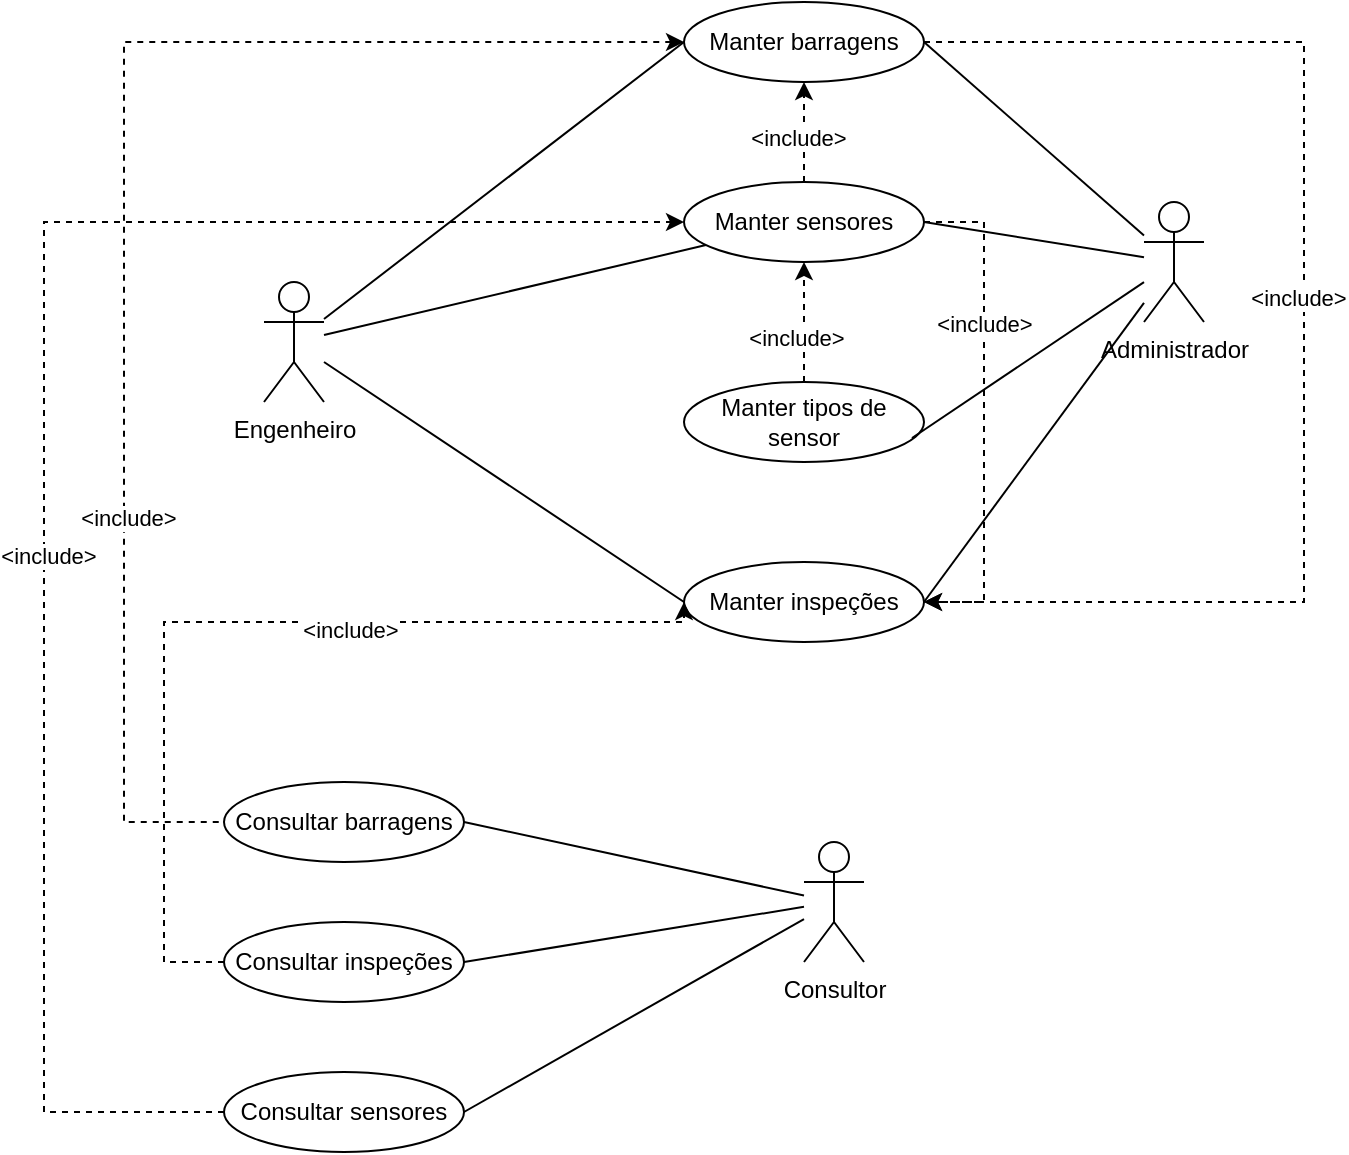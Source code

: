 <mxfile version="13.9.7" type="google"><diagram id="RcqM31DSFZjY3FW04Nd8" name="Page-1"><mxGraphModel dx="2249" dy="714" grid="1" gridSize="10" guides="1" tooltips="1" connect="1" arrows="1" fold="1" page="1" pageScale="1" pageWidth="827" pageHeight="1169" math="0" shadow="0"><root><mxCell id="0"/><mxCell id="1" parent="0"/><mxCell id="MavnxeosA1nkyGNVrkaX-15" style="edgeStyle=orthogonalEdgeStyle;rounded=0;orthogonalLoop=1;jettySize=auto;html=1;entryX=1;entryY=0.5;entryDx=0;entryDy=0;dashed=1;" parent="1" source="MavnxeosA1nkyGNVrkaX-1" target="MavnxeosA1nkyGNVrkaX-4" edge="1"><mxGeometry relative="1" as="geometry"><Array as="points"><mxPoint x="610" y="70"/><mxPoint x="610" y="350"/></Array></mxGeometry></mxCell><mxCell id="MavnxeosA1nkyGNVrkaX-16" value="&amp;lt;include&amp;gt;" style="edgeLabel;html=1;align=center;verticalAlign=middle;resizable=0;points=[];" parent="MavnxeosA1nkyGNVrkaX-15" vertex="1" connectable="0"><mxGeometry x="-0.2" y="-3" relative="1" as="geometry"><mxPoint y="54" as="offset"/></mxGeometry></mxCell><mxCell id="MavnxeosA1nkyGNVrkaX-29" style="edgeStyle=orthogonalEdgeStyle;rounded=0;orthogonalLoop=1;jettySize=auto;html=1;endArrow=none;endFill=0;entryX=0;entryY=0.5;entryDx=0;entryDy=0;dashed=1;startArrow=classic;startFill=1;" parent="1" source="MavnxeosA1nkyGNVrkaX-1" target="MavnxeosA1nkyGNVrkaX-30" edge="1"><mxGeometry relative="1" as="geometry"><mxPoint x="30" y="440" as="targetPoint"/><Array as="points"><mxPoint x="20" y="70"/><mxPoint x="20" y="460"/></Array></mxGeometry></mxCell><mxCell id="MavnxeosA1nkyGNVrkaX-33" value="&amp;lt;include&amp;gt;" style="edgeLabel;html=1;align=center;verticalAlign=middle;resizable=0;points=[];" parent="MavnxeosA1nkyGNVrkaX-29" vertex="1" connectable="0"><mxGeometry x="0.439" y="2" relative="1" as="geometry"><mxPoint as="offset"/></mxGeometry></mxCell><mxCell id="MavnxeosA1nkyGNVrkaX-1" value="Manter barragens" style="ellipse;whiteSpace=wrap;html=1;" parent="1" vertex="1"><mxGeometry x="300" y="50" width="120" height="40" as="geometry"/></mxCell><mxCell id="MavnxeosA1nkyGNVrkaX-8" style="edgeStyle=orthogonalEdgeStyle;rounded=0;orthogonalLoop=1;jettySize=auto;html=1;entryX=0.5;entryY=1;entryDx=0;entryDy=0;dashed=1;" parent="1" source="MavnxeosA1nkyGNVrkaX-2" target="MavnxeosA1nkyGNVrkaX-1" edge="1"><mxGeometry relative="1" as="geometry"><Array as="points"><mxPoint x="360" y="120"/><mxPoint x="360" y="120"/></Array></mxGeometry></mxCell><mxCell id="MavnxeosA1nkyGNVrkaX-9" value="&amp;lt;include&amp;gt;" style="edgeLabel;html=1;align=center;verticalAlign=middle;resizable=0;points=[];" parent="MavnxeosA1nkyGNVrkaX-8" vertex="1" connectable="0"><mxGeometry x="-0.094" y="3" relative="1" as="geometry"><mxPoint as="offset"/></mxGeometry></mxCell><mxCell id="MavnxeosA1nkyGNVrkaX-18" style="edgeStyle=orthogonalEdgeStyle;rounded=0;orthogonalLoop=1;jettySize=auto;html=1;dashed=1;" parent="1" source="MavnxeosA1nkyGNVrkaX-2" target="MavnxeosA1nkyGNVrkaX-4" edge="1"><mxGeometry relative="1" as="geometry"><mxPoint x="280" y="360" as="targetPoint"/><Array as="points"><mxPoint x="450" y="160"/><mxPoint x="450" y="350"/></Array></mxGeometry></mxCell><mxCell id="MavnxeosA1nkyGNVrkaX-20" value="&amp;lt;include&amp;gt;" style="edgeLabel;html=1;align=center;verticalAlign=middle;resizable=0;points=[];" parent="MavnxeosA1nkyGNVrkaX-18" vertex="1" connectable="0"><mxGeometry x="-0.237" y="3" relative="1" as="geometry"><mxPoint x="-3" y="-15" as="offset"/></mxGeometry></mxCell><mxCell id="MavnxeosA1nkyGNVrkaX-2" value="Manter sensores" style="ellipse;whiteSpace=wrap;html=1;" parent="1" vertex="1"><mxGeometry x="300" y="140" width="120" height="40" as="geometry"/></mxCell><mxCell id="MavnxeosA1nkyGNVrkaX-5" style="edgeStyle=orthogonalEdgeStyle;rounded=0;orthogonalLoop=1;jettySize=auto;html=1;entryX=0.5;entryY=1;entryDx=0;entryDy=0;dashed=1;" parent="1" source="MavnxeosA1nkyGNVrkaX-3" target="MavnxeosA1nkyGNVrkaX-2" edge="1"><mxGeometry relative="1" as="geometry"><Array as="points"><mxPoint x="360" y="190"/><mxPoint x="360" y="190"/></Array></mxGeometry></mxCell><mxCell id="MavnxeosA1nkyGNVrkaX-7" value="&amp;lt;include&amp;gt;" style="edgeLabel;html=1;align=center;verticalAlign=middle;resizable=0;points=[];" parent="MavnxeosA1nkyGNVrkaX-5" vertex="1" connectable="0"><mxGeometry x="-0.25" y="4" relative="1" as="geometry"><mxPoint as="offset"/></mxGeometry></mxCell><mxCell id="MavnxeosA1nkyGNVrkaX-3" value="Manter tipos de sensor" style="ellipse;whiteSpace=wrap;html=1;" parent="1" vertex="1"><mxGeometry x="300" y="240" width="120" height="40" as="geometry"/></mxCell><mxCell id="MavnxeosA1nkyGNVrkaX-4" value="Manter inspeções" style="ellipse;whiteSpace=wrap;html=1;" parent="1" vertex="1"><mxGeometry x="300" y="330" width="120" height="40" as="geometry"/></mxCell><mxCell id="MavnxeosA1nkyGNVrkaX-25" style="edgeStyle=none;rounded=0;orthogonalLoop=1;jettySize=auto;html=1;entryX=1;entryY=0.5;entryDx=0;entryDy=0;endArrow=none;endFill=0;" parent="1" source="MavnxeosA1nkyGNVrkaX-10" target="MavnxeosA1nkyGNVrkaX-1" edge="1"><mxGeometry relative="1" as="geometry"/></mxCell><mxCell id="MavnxeosA1nkyGNVrkaX-26" style="edgeStyle=none;rounded=0;orthogonalLoop=1;jettySize=auto;html=1;entryX=1;entryY=0.5;entryDx=0;entryDy=0;endArrow=none;endFill=0;" parent="1" source="MavnxeosA1nkyGNVrkaX-10" target="MavnxeosA1nkyGNVrkaX-2" edge="1"><mxGeometry relative="1" as="geometry"/></mxCell><mxCell id="MavnxeosA1nkyGNVrkaX-27" style="edgeStyle=none;rounded=0;orthogonalLoop=1;jettySize=auto;html=1;entryX=0.95;entryY=0.7;entryDx=0;entryDy=0;entryPerimeter=0;endArrow=none;endFill=0;" parent="1" source="MavnxeosA1nkyGNVrkaX-10" target="MavnxeosA1nkyGNVrkaX-3" edge="1"><mxGeometry relative="1" as="geometry"/></mxCell><mxCell id="MavnxeosA1nkyGNVrkaX-28" style="edgeStyle=none;rounded=0;orthogonalLoop=1;jettySize=auto;html=1;entryX=1;entryY=0.5;entryDx=0;entryDy=0;endArrow=none;endFill=0;" parent="1" source="MavnxeosA1nkyGNVrkaX-10" target="MavnxeosA1nkyGNVrkaX-4" edge="1"><mxGeometry relative="1" as="geometry"/></mxCell><mxCell id="MavnxeosA1nkyGNVrkaX-10" value="Administrador" style="shape=umlActor;verticalLabelPosition=bottom;verticalAlign=top;html=1;outlineConnect=0;" parent="1" vertex="1"><mxGeometry x="530" y="150" width="30" height="60" as="geometry"/></mxCell><mxCell id="MavnxeosA1nkyGNVrkaX-22" style="edgeStyle=none;rounded=0;orthogonalLoop=1;jettySize=auto;html=1;entryX=0;entryY=0.5;entryDx=0;entryDy=0;endArrow=none;endFill=0;" parent="1" source="MavnxeosA1nkyGNVrkaX-11" target="MavnxeosA1nkyGNVrkaX-1" edge="1"><mxGeometry relative="1" as="geometry"/></mxCell><mxCell id="MavnxeosA1nkyGNVrkaX-23" style="edgeStyle=none;rounded=0;orthogonalLoop=1;jettySize=auto;html=1;endArrow=none;endFill=0;" parent="1" source="MavnxeosA1nkyGNVrkaX-11" target="MavnxeosA1nkyGNVrkaX-2" edge="1"><mxGeometry relative="1" as="geometry"/></mxCell><mxCell id="MavnxeosA1nkyGNVrkaX-24" style="edgeStyle=none;rounded=0;orthogonalLoop=1;jettySize=auto;html=1;endArrow=none;endFill=0;" parent="1" source="MavnxeosA1nkyGNVrkaX-11" edge="1"><mxGeometry relative="1" as="geometry"><mxPoint x="300" y="350" as="targetPoint"/></mxGeometry></mxCell><mxCell id="MavnxeosA1nkyGNVrkaX-11" value="Engenheiro&lt;br&gt;" style="shape=umlActor;verticalLabelPosition=bottom;verticalAlign=top;html=1;outlineConnect=0;" parent="1" vertex="1"><mxGeometry x="90" y="190" width="30" height="60" as="geometry"/></mxCell><mxCell id="MavnxeosA1nkyGNVrkaX-39" style="edgeStyle=none;rounded=0;orthogonalLoop=1;jettySize=auto;html=1;entryX=1;entryY=0.5;entryDx=0;entryDy=0;startArrow=none;startFill=0;endArrow=none;endFill=0;" parent="1" source="MavnxeosA1nkyGNVrkaX-12" target="MavnxeosA1nkyGNVrkaX-30" edge="1"><mxGeometry relative="1" as="geometry"/></mxCell><mxCell id="MavnxeosA1nkyGNVrkaX-40" style="edgeStyle=none;rounded=0;orthogonalLoop=1;jettySize=auto;html=1;entryX=1;entryY=0.5;entryDx=0;entryDy=0;startArrow=none;startFill=0;endArrow=none;endFill=0;" parent="1" source="MavnxeosA1nkyGNVrkaX-12" target="MavnxeosA1nkyGNVrkaX-31" edge="1"><mxGeometry relative="1" as="geometry"/></mxCell><mxCell id="MavnxeosA1nkyGNVrkaX-41" style="edgeStyle=none;rounded=0;orthogonalLoop=1;jettySize=auto;html=1;entryX=1;entryY=0.5;entryDx=0;entryDy=0;startArrow=none;startFill=0;endArrow=none;endFill=0;" parent="1" source="MavnxeosA1nkyGNVrkaX-12" target="MavnxeosA1nkyGNVrkaX-32" edge="1"><mxGeometry relative="1" as="geometry"/></mxCell><mxCell id="MavnxeosA1nkyGNVrkaX-12" value="Consultor" style="shape=umlActor;verticalLabelPosition=bottom;verticalAlign=top;html=1;outlineConnect=0;" parent="1" vertex="1"><mxGeometry x="360" y="470" width="30" height="60" as="geometry"/></mxCell><mxCell id="MavnxeosA1nkyGNVrkaX-30" value="Consultar barragens" style="ellipse;whiteSpace=wrap;html=1;" parent="1" vertex="1"><mxGeometry x="70" y="440" width="120" height="40" as="geometry"/></mxCell><mxCell id="MavnxeosA1nkyGNVrkaX-34" style="edgeStyle=orthogonalEdgeStyle;rounded=0;orthogonalLoop=1;jettySize=auto;html=1;entryX=0;entryY=0.5;entryDx=0;entryDy=0;dashed=1;startArrow=none;startFill=0;endArrow=classic;endFill=1;" parent="1" source="MavnxeosA1nkyGNVrkaX-31" target="MavnxeosA1nkyGNVrkaX-4" edge="1"><mxGeometry relative="1" as="geometry"><Array as="points"><mxPoint x="40" y="530"/><mxPoint x="40" y="360"/><mxPoint x="300" y="360"/></Array></mxGeometry></mxCell><mxCell id="MavnxeosA1nkyGNVrkaX-36" value="&amp;lt;include&amp;gt;" style="edgeLabel;html=1;align=center;verticalAlign=middle;resizable=0;points=[];" parent="MavnxeosA1nkyGNVrkaX-34" vertex="1" connectable="0"><mxGeometry x="0.394" y="-4" relative="1" as="geometry"><mxPoint x="-35" as="offset"/></mxGeometry></mxCell><mxCell id="MavnxeosA1nkyGNVrkaX-31" value="Consultar inspeções" style="ellipse;whiteSpace=wrap;html=1;" parent="1" vertex="1"><mxGeometry x="70" y="510" width="120" height="40" as="geometry"/></mxCell><mxCell id="MavnxeosA1nkyGNVrkaX-35" style="edgeStyle=orthogonalEdgeStyle;rounded=0;orthogonalLoop=1;jettySize=auto;html=1;entryX=0;entryY=0.5;entryDx=0;entryDy=0;dashed=1;startArrow=none;startFill=0;endArrow=classic;endFill=1;" parent="1" source="MavnxeosA1nkyGNVrkaX-32" target="MavnxeosA1nkyGNVrkaX-2" edge="1"><mxGeometry relative="1" as="geometry"><Array as="points"><mxPoint x="-20" y="605"/><mxPoint x="-20" y="160"/></Array></mxGeometry></mxCell><mxCell id="MavnxeosA1nkyGNVrkaX-37" value="&amp;lt;include&amp;gt;" style="edgeLabel;html=1;align=center;verticalAlign=middle;resizable=0;points=[];" parent="MavnxeosA1nkyGNVrkaX-35" vertex="1" connectable="0"><mxGeometry x="-0.139" y="-2" relative="1" as="geometry"><mxPoint as="offset"/></mxGeometry></mxCell><mxCell id="MavnxeosA1nkyGNVrkaX-32" value="Consultar sensores" style="ellipse;whiteSpace=wrap;html=1;" parent="1" vertex="1"><mxGeometry x="70" y="585" width="120" height="40" as="geometry"/></mxCell></root></mxGraphModel></diagram></mxfile>